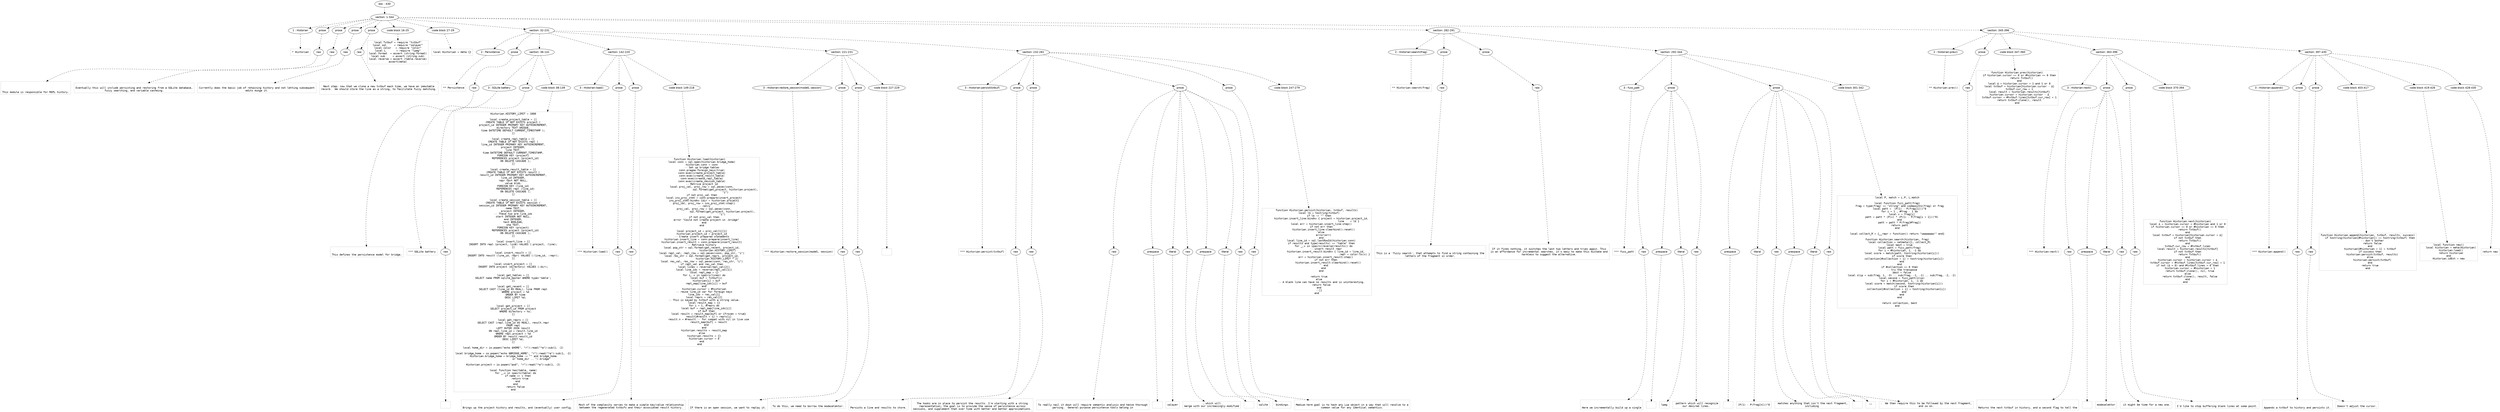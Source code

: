 digraph lpegNode {

node [fontname=Helvetica]
edge [style=dashed]

doc_0 [label="doc - 430"]


doc_0 -> { section_1}
{rank=same; section_1}

section_1 [label="section: 1-344"]


// END RANK doc_0

section_1 -> { header_2 prose_3 prose_4 prose_5 prose_6 codeblock_7 codeblock_8 section_9 section_10 section_11}
{rank=same; header_2 prose_3 prose_4 prose_5 prose_6 codeblock_7 codeblock_8 section_9 section_10 section_11}

header_2 [label="1 : Historian"]

prose_3 [label="prose"]

prose_4 [label="prose"]

prose_5 [label="prose"]

prose_6 [label="prose"]

codeblock_7 [label="code block 16-25"]

codeblock_8 [label="code block 27-29"]

section_9 [label="section: 32-231"]

section_10 [label="section: 282-291"]

section_11 [label="section: 345-396"]


// END RANK section_1

header_2 -> leaf_12
leaf_12  [color=Gray,shape=rectangle,fontname=Inconsolata,label="* Historian"]
// END RANK header_2

prose_3 -> { raw_13}
{rank=same; raw_13}

raw_13 [label="raw"]


// END RANK prose_3

raw_13 -> leaf_14
leaf_14  [color=Gray,shape=rectangle,fontname=Inconsolata,label="


This module is responsible for REPL history.
"]
// END RANK raw_13

prose_4 -> { raw_15}
{rank=same; raw_15}

raw_15 [label="raw"]


// END RANK prose_4

raw_15 -> leaf_16
leaf_16  [color=Gray,shape=rectangle,fontname=Inconsolata,label="
Eventually this will include persisting and restoring from a SQLite database,
fuzzy searching, and variable cacheing.
"]
// END RANK raw_15

prose_5 -> { raw_17}
{rank=same; raw_17}

raw_17 [label="raw"]


// END RANK prose_5

raw_17 -> leaf_18
leaf_18  [color=Gray,shape=rectangle,fontname=Inconsolata,label="
Currently does the basic job of retaining history and not letting subsequent
edits munge it.
"]
// END RANK raw_17

prose_6 -> { raw_19}
{rank=same; raw_19}

raw_19 [label="raw"]


// END RANK prose_6

raw_19 -> leaf_20
leaf_20  [color=Gray,shape=rectangle,fontname=Inconsolata,label="
Next step: now that we clone a new txtbuf each time, we have an immutable
record.  We should store the line as a string, to facilitate fuzzy matching.

"]
// END RANK raw_19

codeblock_7 -> leaf_21
leaf_21  [color=Gray,shape=rectangle,fontname=Inconsolata,label="local Txtbuf = require \"txtbuf\"
local sql     = require \"sqlayer\"
local color   = require \"color\"
local L       = require \"lpeg\"
local format  = assert (string.format)
local sub     = assert (string.sub)
local reverse = assert (table.reverse)
assert(meta)"]
// END RANK codeblock_7

codeblock_8 -> leaf_22
leaf_22  [color=Gray,shape=rectangle,fontname=Inconsolata,label="local Historian = meta {}"]
// END RANK codeblock_8

section_9 -> { header_23 prose_24 section_25 section_26 section_27 section_28}
{rank=same; header_23 prose_24 section_25 section_26 section_27 section_28}

header_23 [label="2 : Persistence"]

prose_24 [label="prose"]

section_25 [label="section: 36-141"]

section_26 [label="section: 142-220"]

section_27 [label="section: 221-231"]

section_28 [label="section: 232-281"]


// END RANK section_9

header_23 -> leaf_29
leaf_29  [color=Gray,shape=rectangle,fontname=Inconsolata,label="** Persistence"]
// END RANK header_23

prose_24 -> { raw_30}
{rank=same; raw_30}

raw_30 [label="raw"]


// END RANK prose_24

raw_30 -> leaf_31
leaf_31  [color=Gray,shape=rectangle,fontname=Inconsolata,label="

This defines the persistence model for bridge.
"]
// END RANK raw_30

section_25 -> { header_32 prose_33 codeblock_34}
{rank=same; header_32 prose_33 codeblock_34}

header_32 [label="3 : SQLite battery"]

prose_33 [label="prose"]

codeblock_34 [label="code block 38-139"]


// END RANK section_25

header_32 -> leaf_35
leaf_35  [color=Gray,shape=rectangle,fontname=Inconsolata,label="*** SQLite battery"]
// END RANK header_32

prose_33 -> { raw_36}
{rank=same; raw_36}

raw_36 [label="raw"]


// END RANK prose_33

raw_36 -> leaf_37
leaf_37  [color=Gray,shape=rectangle,fontname=Inconsolata,label="
"]
// END RANK raw_36

codeblock_34 -> leaf_38
leaf_38  [color=Gray,shape=rectangle,fontname=Inconsolata,label="Historian.HISTORY_LIMIT = 1000

local create_project_table = [[
CREATE TABLE IF NOT EXISTS project (
project_id INTEGER PRIMARY KEY AUTOINCREMENT,
directory TEXT UNIQUE,
time DATETIME DEFAULT CURRENT_TIMESTAMP );
]]

local create_repl_table = [[
CREATE TABLE IF NOT EXISTS repl (
line_id INTEGER PRIMARY KEY AUTOINCREMENT,
project INTEGER,
line TEXT,
time DATETIME DEFAULT CURRENT_TIMESTAMP,
FOREIGN KEY (project)
   REFERENCES project (project_id)
   ON DELETE CASCADE );
]]

local create_result_table = [[
CREATE TABLE IF NOT EXISTS result (
result_id INTEGER PRIMARY KEY AUTOINCREMENT,
line_id INTEGER,
repr text NOT NULL,
value blob,
FOREIGN KEY (line_id)
   REFERENCES repl (line_id)
   ON DELETE CASCADE );
]]

local create_session_table = [[
CREATE TABLE IF NOT EXISTS session (
session_id INTEGER PRIMARY KEY AUTOINCREMENT,
name TEXT,
project INTEGER,
-- These two are line_ids
start INTEGER NOT NULL,
end INTEGER,
test BOOLEAN,
sha TEXT,
FOREIGN KEY (project)
   REFERENCES project (project_id)
   ON DELETE CASCADE );
]]

local insert_line = [[
INSERT INTO repl (project, line) VALUES (:project, :line);
]]

local insert_result = [[
INSERT INTO result (line_id, repr) VALUES (:line_id, :repr);
]]

local insert_project = [[
INSERT INTO project (directory) VALUES (:dir);
]]

local get_tables = [[
SELECT name FROM sqlite_master WHERE type='table';
]]

local get_recent = [[
SELECT CAST (line_id AS REAL), line FROM repl
   WHERE project = %d
   ORDER BY time
   DESC LIMIT %d;
]]

local get_project = [[
SELECT project_id FROM project
   WHERE directory = %s;
]]

local get_reprs = [[
SELECT CAST (repl.line_id AS REAL), result.repr
FROM repl
LEFT OUTER JOIN result
ON repl.line_id = result.line_id
WHERE repl.project = %d
ORDER BY result.result_id
DESC LIMIT %d;
]]

local home_dir = io.popen(\"echo $HOME\", \"r\"):read(\"*a\"):sub(1, -2)

local bridge_home = io.popen(\"echo $BRIDGE_HOME\", \"r\"):read(\"*a\"):sub(1, -2)
Historian.bridge_home = bridge_home ~= \"\" and bridge_home
                        or home_dir .. \"/.bridge\"

Historian.project = io.popen(\"pwd\", \"r\"):read(\"*a\"):sub(1, -2)

local function has(table, name)
   for _,v in ipairs(table) do
      if name == v then
         return true
      end
   end
   return false
end"]
// END RANK codeblock_34

section_26 -> { header_39 prose_40 prose_41 codeblock_42}
{rank=same; header_39 prose_40 prose_41 codeblock_42}

header_39 [label="3 : Historian:load()"]

prose_40 [label="prose"]

prose_41 [label="prose"]

codeblock_42 [label="code block 149-218"]


// END RANK section_26

header_39 -> leaf_43
leaf_43  [color=Gray,shape=rectangle,fontname=Inconsolata,label="*** Historian:load()"]
// END RANK header_39

prose_40 -> { raw_44}
{rank=same; raw_44}

raw_44 [label="raw"]


// END RANK prose_40

raw_44 -> leaf_45
leaf_45  [color=Gray,shape=rectangle,fontname=Inconsolata,label="

Brings up the project history and results, and (eventually) user config.
"]
// END RANK raw_44

prose_41 -> { raw_46}
{rank=same; raw_46}

raw_46 [label="raw"]


// END RANK prose_41

raw_46 -> leaf_47
leaf_47  [color=Gray,shape=rectangle,fontname=Inconsolata,label="
Most of the complexity serves to make a simple key/value relationship
between the regenerated txtbufs and their associated result history.
"]
// END RANK raw_46

codeblock_42 -> leaf_48
leaf_48  [color=Gray,shape=rectangle,fontname=Inconsolata,label="function Historian.load(historian)
   local conn = sql.open(historian.bridge_home)
   historian.conn = conn
   -- Set up bridge tables
   conn.pragma.foreign_keys(true)
   conn:exec(create_project_table)
   conn:exec(create_result_table)
   conn:exec(create_repl_table)
   conn:exec(create_session_table)
   -- Retrive project id
   local proj_val, proj_row = sql.pexec(conn,
                                  sql.format(get_project, historian.project),
                                  \"i\")
   if not proj_val then
      local ins_proj_stmt = conn:prepare(insert_project)
      ins_proj_stmt:bindkv {dir = historian.project}
      proj_val, proj_row = ins_proj_stmt:step()
      -- retry
      proj_val, proj_row = sql.pexec(conn,
                              sql.format(get_project, historian.project),
                              \"i\")
      if not proj_val then
         error \"Could not create project in .bridge\"
      end
   end

   local project_id = proj_val[1][1]
   historian.project_id = project_id
   -- Create insert prepared statements
   historian.insert_line = conn:prepare(insert_line)
   historian.insert_result = conn:prepare(insert_result)
   -- Retrieve history
   local pop_str = sql.format(get_recent, project_id,
                        historian.HISTORY_LIMIT)
   local repl_val, repl_row = sql.pexec(conn, pop_str, \"i\")
   local res_str = sql.format(get_reprs, project_id,
                       historian.HISTORY_LIMIT * 2)
   local res_val, res_row = sql.pexec(conn, res_str, \"i\")
   if repl_val and res_val then
      local lines = reverse(repl_val[2])
      local line_ids = reverse(repl_val[1])
      local repl_map = {}
      for i, v in ipairs(lines) do
         local buf = Txtbuf(v)
         historian[i] = buf
         repl_map[line_ids[i]] = buf
      end
      historian.cursor = #historian
      -- reuse line_id var for foreign keys
      line_ids = res_val[1]
      local reprs = res_val[2]
      -- This is keyed by txtbuf with a string value.
      local result_map = {}
      for i = 1, #reprs do
         local buf = repl_map[line_ids[i]]
         if buf then
            local result = result_map[buf] or {frozen = true}
            result[#result + 1] = reprs[i]
            result.n = #result -- for compat with nil in live use
            result_map[buf] = result
         end
      end
      historian.results = result_map
   else
      historian.results = {}
      historian.cursor = 0
   end
end"]
// END RANK codeblock_42

section_27 -> { header_49 prose_50 prose_51 codeblock_52}
{rank=same; header_49 prose_50 prose_51 codeblock_52}

header_49 [label="3 : Historian:restore_session(modeS, session)"]

prose_50 [label="prose"]

prose_51 [label="prose"]

codeblock_52 [label="code block 227-229"]


// END RANK section_27

header_49 -> leaf_53
leaf_53  [color=Gray,shape=rectangle,fontname=Inconsolata,label="*** Historian:restore_session(modeS, session)"]
// END RANK header_49

prose_50 -> { raw_54}
{rank=same; raw_54}

raw_54 [label="raw"]


// END RANK prose_50

raw_54 -> leaf_55
leaf_55  [color=Gray,shape=rectangle,fontname=Inconsolata,label="

If there is an open session, we want to replay it.
"]
// END RANK raw_54

prose_51 -> { raw_56}
{rank=same; raw_56}

raw_56 [label="raw"]


// END RANK prose_51

raw_56 -> leaf_57
leaf_57  [color=Gray,shape=rectangle,fontname=Inconsolata,label="
To do this, we need to borrow the modeselektor.
"]
// END RANK raw_56

codeblock_52 -> leaf_58
leaf_58  [color=Gray,shape=rectangle,fontname=Inconsolata,label=""]
// END RANK codeblock_52

section_28 -> { header_59 prose_60 prose_61 prose_62 prose_63 codeblock_64}
{rank=same; header_59 prose_60 prose_61 prose_62 prose_63 codeblock_64}

header_59 [label="3 : Historian:persist(txtbuf)"]

prose_60 [label="prose"]

prose_61 [label="prose"]

prose_62 [label="prose"]

prose_63 [label="prose"]

codeblock_64 [label="code block 247-279"]


// END RANK section_28

header_59 -> leaf_65
leaf_65  [color=Gray,shape=rectangle,fontname=Inconsolata,label="*** Historian:persist(txtbuf)"]
// END RANK header_59

prose_60 -> { raw_66}
{rank=same; raw_66}

raw_66 [label="raw"]


// END RANK prose_60

raw_66 -> leaf_67
leaf_67  [color=Gray,shape=rectangle,fontname=Inconsolata,label="

Persists a line and results to store.
"]
// END RANK raw_66

prose_61 -> { raw_68}
{rank=same; raw_68}

raw_68 [label="raw"]


// END RANK prose_61

raw_68 -> leaf_69
leaf_69  [color=Gray,shape=rectangle,fontname=Inconsolata,label="
The hooks are in place to persist the results. I'm starting with a string
representation; the goal is to provide the sense of persistence across
sessions, and supplement that over time with better and better approximations.
"]
// END RANK raw_68

prose_62 -> { raw_70 prespace_71 literal_72 raw_73 prespace_74 literal_75 raw_76}
{rank=same; raw_70 prespace_71 literal_72 raw_73 prespace_74 literal_75 raw_76}

raw_70 [label="raw"]

prespace_71 [label="prespace"]

literal_72 [label="literal"]

raw_73 [label="raw"]

prespace_74 [label="prespace"]

literal_75 [label="literal"]

raw_76 [label="raw"]


// END RANK prose_62

raw_70 -> leaf_77
leaf_77  [color=Gray,shape=rectangle,fontname=Inconsolata,label="
To really nail it down will require semantic analysis and hence thorough
parsing.  General-purpose persistence tools belong in"]
// END RANK raw_70

prespace_71 -> leaf_78
leaf_78  [color=Gray,shape=rectangle,fontname=Inconsolata,label=" "]
// END RANK prespace_71

literal_72 -> leaf_79
leaf_79  [color=Gray,shape=rectangle,fontname=Inconsolata,label="sqlayer"]
// END RANK literal_72

raw_73 -> leaf_80
leaf_80  [color=Gray,shape=rectangle,fontname=Inconsolata,label=", which will
merge with our increasingly-modified"]
// END RANK raw_73

prespace_74 -> leaf_81
leaf_81  [color=Gray,shape=rectangle,fontname=Inconsolata,label=" "]
// END RANK prespace_74

literal_75 -> leaf_82
leaf_82  [color=Gray,shape=rectangle,fontname=Inconsolata,label="sqlite"]
// END RANK literal_75

raw_76 -> leaf_83
leaf_83  [color=Gray,shape=rectangle,fontname=Inconsolata,label=" bindings.
"]
// END RANK raw_76

prose_63 -> { raw_84}
{rank=same; raw_84}

raw_84 [label="raw"]


// END RANK prose_63

raw_84 -> leaf_85
leaf_85  [color=Gray,shape=rectangle,fontname=Inconsolata,label="
Medium-term goal is to hash any Lua object in a way that will resolve to a
common value for any identical semantics.
"]
// END RANK raw_84

codeblock_64 -> leaf_86
leaf_86  [color=Gray,shape=rectangle,fontname=Inconsolata,label="function Historian.persist(historian, txtbuf, results)
   local lb = tostring(txtbuf)
   if lb ~= \"\" then
      historian.insert_line:bindkv { project = historian.project_id,
                                          line    = lb }
      local err = historian.insert_line:step()
      if not err then
         historian.insert_line:clearbind():reset()
      else
         error(err)
      end
      local line_id = sql.lastRowId(historian.conn)
      if results and type(results) == \"table\" then
         for _,v in ipairs(reverse(results)) do
            -- insert result repr
            historian.insert_result:bindkv { line_id = line_id,
                                                  repr = color.ts(v) }
            err = historian.insert_result:step()
            if not err then
               historian.insert_result:clearbind():reset()
            end
         end
      end

   return true
   else
      -- A blank line can have no results and is uninteresting.
      return false
   end
   --]]
end"]
// END RANK codeblock_64

section_10 -> { header_87 prose_88 prose_89 section_90}
{rank=same; header_87 prose_88 prose_89 section_90}

header_87 [label="2 : Historian:search(frag)"]

prose_88 [label="prose"]

prose_89 [label="prose"]

section_90 [label="section: 292-344"]


// END RANK section_10

header_87 -> leaf_91
leaf_91  [color=Gray,shape=rectangle,fontname=Inconsolata,label="** Historian:search(frag)"]
// END RANK header_87

prose_88 -> { raw_92}
{rank=same; raw_92}

raw_92 [label="raw"]


// END RANK prose_88

raw_92 -> leaf_93
leaf_93  [color=Gray,shape=rectangle,fontname=Inconsolata,label="

This is a 'fuzzy search', that attempts to find a string containing the
letters of the fragment in order.
"]
// END RANK raw_92

prose_89 -> { raw_94}
{rank=same; raw_94}

raw_94 [label="raw"]


// END RANK prose_89

raw_94 -> leaf_95
leaf_95  [color=Gray,shape=rectangle,fontname=Inconsolata,label="
If it finds nothing, it switches the last two letters and tries again. This
is an affordance for incremental searches, it's easy to make this mistake and
harmless to suggest the alternative.

"]
// END RANK raw_94

section_90 -> { header_96 prose_97 prose_98 codeblock_99}
{rank=same; header_96 prose_97 prose_98 codeblock_99}

header_96 [label="3 : fuss_patt"]

prose_97 [label="prose"]

prose_98 [label="prose"]

codeblock_99 [label="code block 301-342"]


// END RANK section_90

header_96 -> leaf_100
leaf_100  [color=Gray,shape=rectangle,fontname=Inconsolata,label="*** fuss_patt"]
// END RANK header_96

prose_97 -> { raw_101 prespace_102 literal_103 raw_104}
{rank=same; raw_101 prespace_102 literal_103 raw_104}

raw_101 [label="raw"]

prespace_102 [label="prespace"]

literal_103 [label="literal"]

raw_104 [label="raw"]


// END RANK prose_97

raw_101 -> leaf_105
leaf_105  [color=Gray,shape=rectangle,fontname=Inconsolata,label="

Here we incrementally build up a single"]
// END RANK raw_101

prespace_102 -> leaf_106
leaf_106  [color=Gray,shape=rectangle,fontname=Inconsolata,label=" "]
// END RANK prespace_102

literal_103 -> leaf_107
leaf_107  [color=Gray,shape=rectangle,fontname=Inconsolata,label="lpeg"]
// END RANK literal_103

raw_104 -> leaf_108
leaf_108  [color=Gray,shape=rectangle,fontname=Inconsolata,label=" pattern which will recognize
our desired lines.
"]
// END RANK raw_104

prose_98 -> { prespace_109 literal_110 raw_111 prespace_112 literal_113 raw_114}
{rank=same; prespace_109 literal_110 raw_111 prespace_112 literal_113 raw_114}

prespace_109 [label="prespace"]

literal_110 [label="literal"]

raw_111 [label="raw"]

prespace_112 [label="prespace"]

literal_113 [label="literal"]

raw_114 [label="raw"]


// END RANK prose_98

prespace_109 -> leaf_115
leaf_115  [color=Gray,shape=rectangle,fontname=Inconsolata,label=""]
// END RANK prespace_109

literal_110 -> leaf_116
leaf_116  [color=Gray,shape=rectangle,fontname=Inconsolata,label="(P(1) - P(frag[n]))^0"]
// END RANK literal_110

raw_111 -> leaf_117
leaf_117  [color=Gray,shape=rectangle,fontname=Inconsolata,label=" matches anything that isn't the next fragment,
including"]
// END RANK raw_111

prespace_112 -> leaf_118
leaf_118  [color=Gray,shape=rectangle,fontname=Inconsolata,label=" "]
// END RANK prespace_112

literal_113 -> leaf_119
leaf_119  [color=Gray,shape=rectangle,fontname=Inconsolata,label="\"\""]
// END RANK literal_113

raw_114 -> leaf_120
leaf_120  [color=Gray,shape=rectangle,fontname=Inconsolata,label=".  We then require this to be followed by the next fragment,
and so on.
"]
// END RANK raw_114

codeblock_99 -> leaf_121
leaf_121  [color=Gray,shape=rectangle,fontname=Inconsolata,label="local P, match = L.P, L.match

local function fuzz_patt(frag)
   frag = type(frag) == \"string\" and codepoints(frag) or frag
   local patt =  (P(1) - P(frag[1]))^0
   for i = 1 , #frag - 1 do
      local v = frag[i]
      patt = patt * (P(v) * (P(1) - P(frag[i + 1]))^0)
   end
   patt = patt * P(frag[#frag])
   return patt
end

local collect_M = {__repr = function() return \"waaaaaaa!\" end}

function Historian.search(historian, frag)
   local collection = setmeta({}, collect_M)
   local best = true
   local patt = fuzz_patt(frag)
   for i = #historian, 1, -1 do
      local score = match(patt, tostring(historian[i]))
      if score then
         collection[#collection + 1] = tostring(historian[i])
      end
   end
   if #collection == 0 then
      -- try the transpose
      best = false
      local slip = sub(frag, 1, -3) .. sub(frag, -1, -1) .. sub(frag, -2, -2)
      local second = fuzz_patt(slip)
      for i = #historian, 1, -1 do
         local score = match(second, tostring(historian[i]))
         if score then
            collection[#collection + 1] = tostring(historian[i])
         end
      end
   end

   return collection, best
end"]
// END RANK codeblock_99

section_11 -> { header_122 prose_123 codeblock_124 section_125 section_126}
{rank=same; header_122 prose_123 codeblock_124 section_125 section_126}

header_122 [label="2 : Historian:prev()"]

prose_123 [label="prose"]

codeblock_124 [label="code block 347-360"]

section_125 [label="section: 363-396"]

section_126 [label="section: 397-430"]


// END RANK section_11

header_122 -> leaf_127
leaf_127  [color=Gray,shape=rectangle,fontname=Inconsolata,label="** Historian:prev()"]
// END RANK header_122

prose_123 -> { raw_128}
{rank=same; raw_128}

raw_128 [label="raw"]


// END RANK prose_123

raw_128 -> leaf_129
leaf_129  [color=Gray,shape=rectangle,fontname=Inconsolata,label="
"]
// END RANK raw_128

codeblock_124 -> leaf_130
leaf_130  [color=Gray,shape=rectangle,fontname=Inconsolata,label="function Historian.prev(historian)
   if historian.cursor == 0 or #historian == 0 then
      return Txtbuf()
   end
   local Δ = historian.cursor > 1 and 1 or 0
   local txtbuf = historian[historian.cursor - Δ]
   txtbuf.cur_row = 1
   local result = historian.results[txtbuf]
   historian.cursor = historian.cursor - Δ
   txtbuf.cursor = #txtbuf.lines[txtbuf.cur_row] + 1
   return txtbuf:clone(), result
end"]
// END RANK codeblock_124

section_125 -> { header_131 prose_132 prose_133 codeblock_134}
{rank=same; header_131 prose_132 prose_133 codeblock_134}

header_131 [label="3 : Historian:next()"]

prose_132 [label="prose"]

prose_133 [label="prose"]

codeblock_134 [label="code block 370-394"]


// END RANK section_125

header_131 -> leaf_135
leaf_135  [color=Gray,shape=rectangle,fontname=Inconsolata,label="*** Historian:next()"]
// END RANK header_131

prose_132 -> { raw_136 prespace_137 literal_138 raw_139}
{rank=same; raw_136 prespace_137 literal_138 raw_139}

raw_136 [label="raw"]

prespace_137 [label="prespace"]

literal_138 [label="literal"]

raw_139 [label="raw"]


// END RANK prose_132

raw_136 -> leaf_140
leaf_140  [color=Gray,shape=rectangle,fontname=Inconsolata,label="

Returns the next txtbuf in history, and a second flag to tell the"]
// END RANK raw_136

prespace_137 -> leaf_141
leaf_141  [color=Gray,shape=rectangle,fontname=Inconsolata,label=""]
// END RANK prespace_137

literal_138 -> leaf_142
leaf_142  [color=Gray,shape=rectangle,fontname=Inconsolata,label="modeselektor"]
// END RANK literal_138

raw_139 -> leaf_143
leaf_143  [color=Gray,shape=rectangle,fontname=Inconsolata,label=" it might be time for a new one.
"]
// END RANK raw_139

prose_133 -> { raw_144}
{rank=same; raw_144}

raw_144 [label="raw"]


// END RANK prose_133

raw_144 -> leaf_145
leaf_145  [color=Gray,shape=rectangle,fontname=Inconsolata,label="
I'd like to stop buffering blank lines at some point.
"]
// END RANK raw_144

codeblock_134 -> leaf_146
leaf_146  [color=Gray,shape=rectangle,fontname=Inconsolata,label="function Historian.next(historian)
   local Δ = historian.cursor < #historian and 1 or 0
   if historian.cursor == 0 or #historian == 0 then
      return Txtbuf()
   end
   local txtbuf = historian[historian.cursor + Δ]
   if not txtbuf then
      return Txtbuf()
   end
   txtbuf.cur_row = #txtbuf.lines
   local result = historian.results[txtbuf]
   if not txtbuf then
      return Txtbuf()
   end
   historian.cursor = historian.cursor + Δ
   txtbuf.cursor = #txtbuf.lines[txtbuf.cur_row] + 1
   if not (Δ > 0) and #txtbuf.lines > 0 then
      historian.cursor = #historian + 1
      return txtbuf:clone(), nil, true
   else
      return txtbuf:clone(), result, false
   end
end"]
// END RANK codeblock_134

section_126 -> { header_147 prose_148 prose_149 codeblock_150 codeblock_151 codeblock_152}
{rank=same; header_147 prose_148 prose_149 codeblock_150 codeblock_151 codeblock_152}

header_147 [label="3 : Historian:append()"]

prose_148 [label="prose"]

prose_149 [label="prose"]

codeblock_150 [label="code block 403-417"]

codeblock_151 [label="code block 419-426"]

codeblock_152 [label="code block 428-430"]


// END RANK section_126

header_147 -> leaf_153
leaf_153  [color=Gray,shape=rectangle,fontname=Inconsolata,label="*** Historian:append()"]
// END RANK header_147

prose_148 -> { raw_154}
{rank=same; raw_154}

raw_154 [label="raw"]


// END RANK prose_148

raw_154 -> leaf_155
leaf_155  [color=Gray,shape=rectangle,fontname=Inconsolata,label="

Appends a txtbuf to history and persists it.
"]
// END RANK raw_154

prose_149 -> { raw_156}
{rank=same; raw_156}

raw_156 [label="raw"]


// END RANK prose_149

raw_156 -> leaf_157
leaf_157  [color=Gray,shape=rectangle,fontname=Inconsolata,label="
Doesn't adjust the cursor.
"]
// END RANK raw_156

codeblock_150 -> leaf_158
leaf_158  [color=Gray,shape=rectangle,fontname=Inconsolata,label="function Historian.append(historian, txtbuf, results, success)
   if tostring(historian[#historian]) == tostring(txtbuf) then
      -- don't bother
      return false
   end
   historian[#historian + 1] = txtbuf
   if success then
      historian:persist(txtbuf, results)
   else
      historian:persist(txtbuf)
   end
   return true
end"]
// END RANK codeblock_150

codeblock_151 -> leaf_159
leaf_159  [color=Gray,shape=rectangle,fontname=Inconsolata,label="local function new()
   local historian = meta(Historian)
   historian:load()
   return historian
end
Historian.idEst = new"]
// END RANK codeblock_151

codeblock_152 -> leaf_160
leaf_160  [color=Gray,shape=rectangle,fontname=Inconsolata,label="return new"]
// END RANK codeblock_152


}
